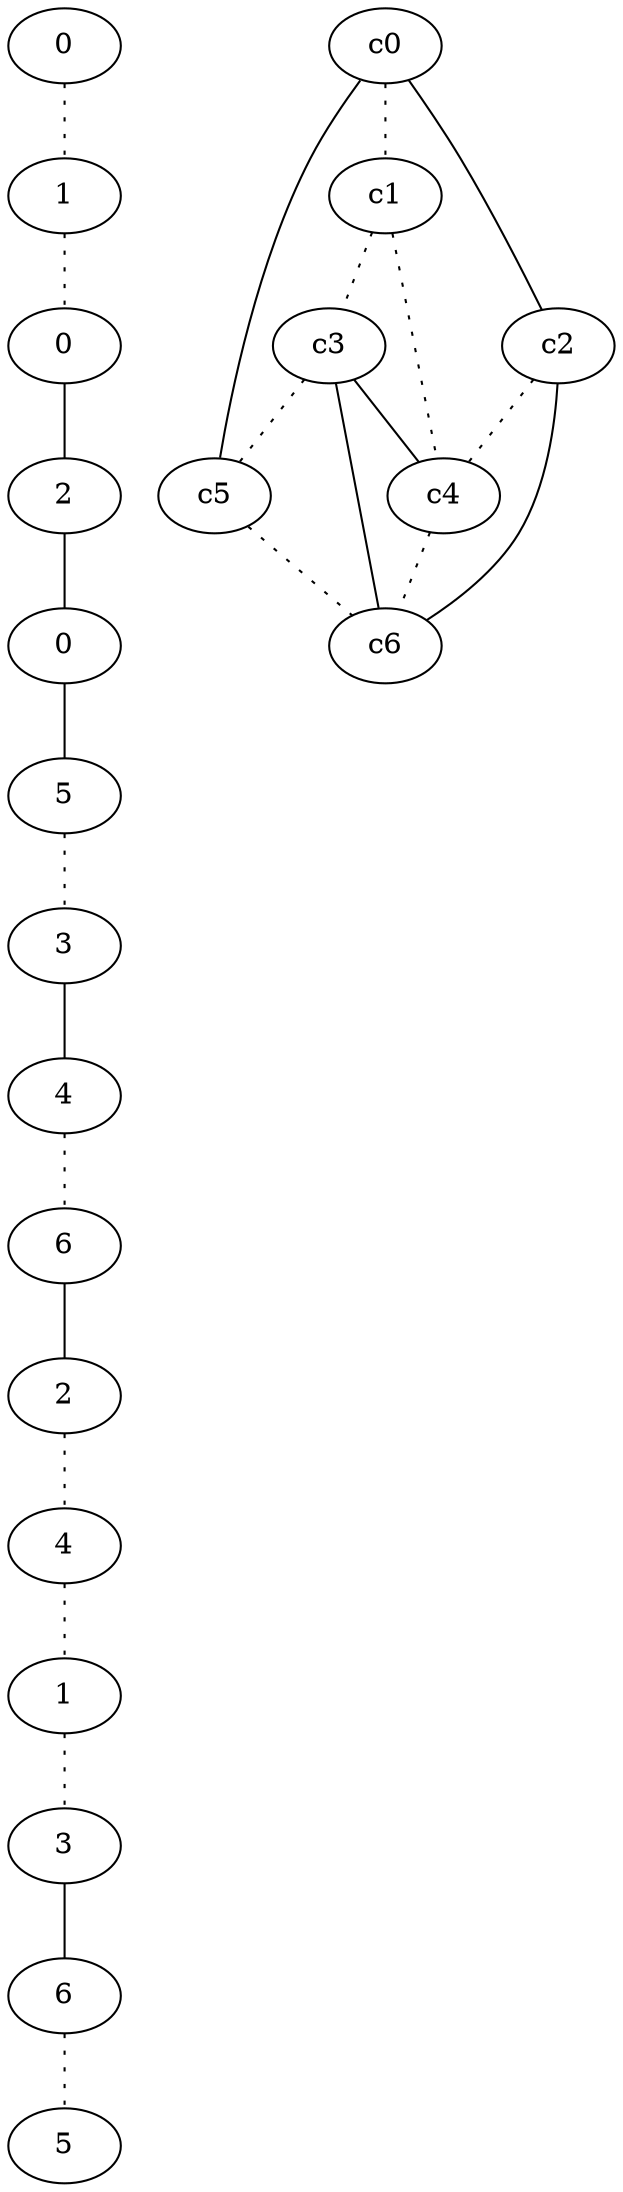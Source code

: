 graph {
a0[label=0];
a1[label=1];
a2[label=0];
a3[label=2];
a4[label=0];
a5[label=5];
a6[label=3];
a7[label=4];
a8[label=6];
a9[label=2];
a10[label=4];
a11[label=1];
a12[label=3];
a13[label=6];
a14[label=5];
a0 -- a1 [style=dotted];
a1 -- a2 [style=dotted];
a2 -- a3;
a3 -- a4;
a4 -- a5;
a5 -- a6 [style=dotted];
a6 -- a7;
a7 -- a8 [style=dotted];
a8 -- a9;
a9 -- a10 [style=dotted];
a10 -- a11 [style=dotted];
a11 -- a12 [style=dotted];
a12 -- a13;
a13 -- a14 [style=dotted];
c0 -- c1 [style=dotted];
c0 -- c2;
c0 -- c5;
c1 -- c3 [style=dotted];
c1 -- c4 [style=dotted];
c2 -- c4 [style=dotted];
c2 -- c6;
c3 -- c4;
c3 -- c5 [style=dotted];
c3 -- c6;
c4 -- c6 [style=dotted];
c5 -- c6 [style=dotted];
}
